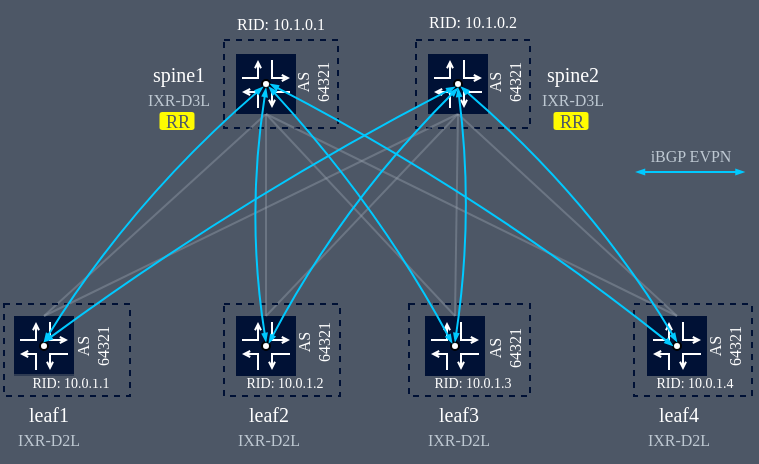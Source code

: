<mxfile version="21.6.9" type="github">
  <diagram name="overlay ibgp evpn" id="vQ_CZGtZjFFo7zD5n146">
    <mxGraphModel dx="314" dy="170" grid="0" gridSize="2" guides="1" tooltips="1" connect="1" arrows="1" fold="1" page="1" pageScale="1" pageWidth="827" pageHeight="1169" background="#4D5766" math="0" shadow="0">
      <root>
        <mxCell id="mwT0r1Xhh7UKhmQyr-0J-0" />
        <mxCell id="mwT0r1Xhh7UKhmQyr-0J-1" parent="mwT0r1Xhh7UKhmQyr-0J-0" />
        <mxCell id="mwT0r1Xhh7UKhmQyr-0J-66" value="&lt;font face=&quot;Fira Code&quot; data-font-src=&quot;https://fonts.googleapis.com/css?family=Fira+Code&quot;&gt;AS 64321&lt;/font&gt;" style="rounded=0;whiteSpace=wrap;html=1;dashed=1;fillColor=#4D5766;fontFamily=Manrope;fontSource=https%3A%2F%2Ffonts.googleapis.com%2Fcss%3Ffamily%3DManrope;fontSize=8;fontColor=#FFFFFF;strokeColor=none;rotation=-90;" parent="mwT0r1Xhh7UKhmQyr-0J-1" vertex="1">
          <mxGeometry x="531" y="415" width="33" height="8" as="geometry" />
        </mxCell>
        <mxCell id="97hnSNOYw0HHCOYGKAI5-13" value="&lt;div style=&quot;font-size: 7px;&quot;&gt;&lt;div style=&quot;text-align: left&quot;&gt;&lt;span style=&quot;color: rgb(255 , 255 , 255)&quot;&gt;RID&lt;/span&gt;&lt;span style=&quot;color: rgb(255 , 255 , 255)&quot;&gt;: 10.0.1.3&lt;/span&gt;&lt;/div&gt;&lt;/div&gt;" style="text;html=1;align=center;verticalAlign=middle;resizable=0;points=[];autosize=1;fontSize=8;fontFamily=Fira Code;fontColor=#001135;fontSource=https%3A%2F%2Ffonts.googleapis.com%2Fcss%3Ffamily%3DFira%2BCode;connectable=0;rotation=0;fillColor=#4D5766;opacity=60;spacing=-3;" parent="mwT0r1Xhh7UKhmQyr-0J-1" vertex="1">
          <mxGeometry x="499.5" y="432" width="63" height="10" as="geometry" />
        </mxCell>
        <mxCell id="mwT0r1Xhh7UKhmQyr-0J-44" value="" style="rounded=0;whiteSpace=wrap;html=1;fontFamily=Manrope;fontSize=8;fontSource=https%3A%2F%2Ffonts.googleapis.com%2Fcss%3Ffamily%3DManrope;connectable=0;allowArrows=0;fillColor=none;dashed=1;strokeColor=#001135;" parent="mwT0r1Xhh7UKhmQyr-0J-1" vertex="1">
          <mxGeometry x="499.5" y="397" width="60.5" height="46" as="geometry" />
        </mxCell>
        <mxCell id="mwT0r1Xhh7UKhmQyr-0J-51" value="" style="group" parent="mwT0r1Xhh7UKhmQyr-0J-1" vertex="1" connectable="0">
          <mxGeometry x="507.5" y="403" width="30" height="30" as="geometry" />
        </mxCell>
        <mxCell id="mwT0r1Xhh7UKhmQyr-0J-52" value="" style="whiteSpace=wrap;html=1;aspect=fixed;fillColor=#001135;strokeColor=none;connectable=1;allowArrows=1;fontFamily=Manrope;fontSource=https%3A%2F%2Ffonts.googleapis.com%2Fcss%3Ffamily%3DManrope;" parent="mwT0r1Xhh7UKhmQyr-0J-51" vertex="1">
          <mxGeometry width="30" height="30" as="geometry" />
        </mxCell>
        <mxCell id="mwT0r1Xhh7UKhmQyr-0J-53" value="" style="endArrow=open;html=1;edgeStyle=orthogonalEdgeStyle;rounded=0;endFill=0;startSize=6;endSize=2;strokeColor=#FFFFFF;fontFamily=Manrope;fontSource=https%3A%2F%2Ffonts.googleapis.com%2Fcss%3Ffamily%3DManrope;" parent="mwT0r1Xhh7UKhmQyr-0J-51" edge="1">
          <mxGeometry width="50" height="50" as="geometry">
            <mxPoint x="3" y="12" as="sourcePoint" />
            <mxPoint x="11" y="3" as="targetPoint" />
            <Array as="points">
              <mxPoint x="11" y="12" />
            </Array>
          </mxGeometry>
        </mxCell>
        <mxCell id="mwT0r1Xhh7UKhmQyr-0J-54" value="" style="endArrow=open;html=1;edgeStyle=orthogonalEdgeStyle;rounded=0;endFill=0;startSize=6;endSize=2;strokeColor=#FFFFFF;fontFamily=Manrope;fontSource=https%3A%2F%2Ffonts.googleapis.com%2Fcss%3Ffamily%3DManrope;" parent="mwT0r1Xhh7UKhmQyr-0J-51" edge="1">
          <mxGeometry width="50" height="50" as="geometry">
            <mxPoint x="11" y="27" as="sourcePoint" />
            <mxPoint x="3" y="19" as="targetPoint" />
            <Array as="points">
              <mxPoint x="11" y="19" />
            </Array>
          </mxGeometry>
        </mxCell>
        <mxCell id="mwT0r1Xhh7UKhmQyr-0J-55" value="" style="endArrow=open;html=1;edgeStyle=orthogonalEdgeStyle;rounded=0;endFill=0;startSize=6;endSize=2;strokeColor=#FFFFFF;fontFamily=Manrope;fontSource=https%3A%2F%2Ffonts.googleapis.com%2Fcss%3Ffamily%3DManrope;" parent="mwT0r1Xhh7UKhmQyr-0J-51" edge="1">
          <mxGeometry width="50" height="50" as="geometry">
            <mxPoint x="18" y="3" as="sourcePoint" />
            <mxPoint x="27" y="12" as="targetPoint" />
            <Array as="points">
              <mxPoint x="18" y="12" />
            </Array>
          </mxGeometry>
        </mxCell>
        <mxCell id="mwT0r1Xhh7UKhmQyr-0J-56" value="" style="endArrow=open;html=1;edgeStyle=orthogonalEdgeStyle;rounded=0;endFill=0;startSize=6;endSize=2;strokeColor=#FFFFFF;fontFamily=Manrope;fontSource=https%3A%2F%2Ffonts.googleapis.com%2Fcss%3Ffamily%3DManrope;" parent="mwT0r1Xhh7UKhmQyr-0J-51" edge="1">
          <mxGeometry width="50" height="50" as="geometry">
            <mxPoint x="27" y="19" as="sourcePoint" />
            <mxPoint x="18" y="27" as="targetPoint" />
            <Array as="points">
              <mxPoint x="18" y="19" />
            </Array>
          </mxGeometry>
        </mxCell>
        <mxCell id="97hnSNOYw0HHCOYGKAI5-4" value="" style="ellipse;whiteSpace=wrap;html=1;" parent="mwT0r1Xhh7UKhmQyr-0J-51" vertex="1">
          <mxGeometry x="13" y="13" width="4" height="4" as="geometry" />
        </mxCell>
        <mxCell id="mwT0r1Xhh7UKhmQyr-0J-15" value="" style="group;fontFamily=Manrope;fontSource=https%3A%2F%2Ffonts.googleapis.com%2Fcss%3Ffamily%3DManrope;" parent="mwT0r1Xhh7UKhmQyr-0J-1" vertex="1" connectable="0">
          <mxGeometry x="413" y="403" width="55" height="38" as="geometry" />
        </mxCell>
        <mxCell id="97hnSNOYw0HHCOYGKAI5-7" value="&lt;div style=&quot;font-size: 7px;&quot;&gt;&lt;div style=&quot;text-align: left&quot;&gt;&lt;span style=&quot;color: rgb(255 , 255 , 255)&quot;&gt;RID&lt;/span&gt;&lt;span style=&quot;color: rgb(255 , 255 , 255)&quot;&gt;: 10.0.1.2&lt;/span&gt;&lt;/div&gt;&lt;/div&gt;" style="text;html=1;align=center;verticalAlign=middle;resizable=0;points=[];autosize=1;fontSize=8;fontFamily=Fira Code;fontColor=#001135;fontSource=https%3A%2F%2Ffonts.googleapis.com%2Fcss%3Ffamily%3DFira%2BCode;connectable=0;rotation=0;fillColor=#4D5766;opacity=60;spacing=-3;" parent="mwT0r1Xhh7UKhmQyr-0J-15" vertex="1">
          <mxGeometry x="-8" y="29" width="63" height="10" as="geometry" />
        </mxCell>
        <mxCell id="mwT0r1Xhh7UKhmQyr-0J-16" value="" style="whiteSpace=wrap;html=1;aspect=fixed;fillColor=#001135;strokeColor=none;connectable=1;allowArrows=1;fontFamily=Manrope;fontSource=https%3A%2F%2Ffonts.googleapis.com%2Fcss%3Ffamily%3DManrope;" parent="mwT0r1Xhh7UKhmQyr-0J-15" vertex="1">
          <mxGeometry width="30" height="30" as="geometry" />
        </mxCell>
        <mxCell id="mwT0r1Xhh7UKhmQyr-0J-17" value="" style="endArrow=open;html=1;edgeStyle=orthogonalEdgeStyle;rounded=0;endFill=0;startSize=6;endSize=2;strokeColor=#FFFFFF;fontFamily=Manrope;fontSource=https%3A%2F%2Ffonts.googleapis.com%2Fcss%3Ffamily%3DManrope;" parent="mwT0r1Xhh7UKhmQyr-0J-15" edge="1">
          <mxGeometry width="50" height="50" relative="1" as="geometry">
            <mxPoint x="3" y="12" as="sourcePoint" />
            <mxPoint x="11" y="3" as="targetPoint" />
            <Array as="points">
              <mxPoint x="11" y="12" />
            </Array>
          </mxGeometry>
        </mxCell>
        <mxCell id="mwT0r1Xhh7UKhmQyr-0J-18" value="" style="endArrow=open;html=1;edgeStyle=orthogonalEdgeStyle;rounded=0;endFill=0;startSize=6;endSize=2;strokeColor=#FFFFFF;fontFamily=Manrope;fontSource=https%3A%2F%2Ffonts.googleapis.com%2Fcss%3Ffamily%3DManrope;" parent="mwT0r1Xhh7UKhmQyr-0J-15" edge="1">
          <mxGeometry width="50" height="50" relative="1" as="geometry">
            <mxPoint x="11" y="27" as="sourcePoint" />
            <mxPoint x="3" y="19" as="targetPoint" />
            <Array as="points">
              <mxPoint x="11" y="19" />
            </Array>
          </mxGeometry>
        </mxCell>
        <mxCell id="mwT0r1Xhh7UKhmQyr-0J-19" value="" style="endArrow=open;html=1;edgeStyle=orthogonalEdgeStyle;rounded=0;endFill=0;startSize=6;endSize=2;strokeColor=#FFFFFF;fontFamily=Manrope;fontSource=https%3A%2F%2Ffonts.googleapis.com%2Fcss%3Ffamily%3DManrope;" parent="mwT0r1Xhh7UKhmQyr-0J-15" edge="1">
          <mxGeometry width="50" height="50" relative="1" as="geometry">
            <mxPoint x="18" y="3" as="sourcePoint" />
            <mxPoint x="27" y="12" as="targetPoint" />
            <Array as="points">
              <mxPoint x="18" y="12" />
            </Array>
          </mxGeometry>
        </mxCell>
        <mxCell id="mwT0r1Xhh7UKhmQyr-0J-20" value="" style="endArrow=open;html=1;edgeStyle=orthogonalEdgeStyle;rounded=0;endFill=0;startSize=6;endSize=2;strokeColor=#FFFFFF;fontFamily=Manrope;fontSource=https%3A%2F%2Ffonts.googleapis.com%2Fcss%3Ffamily%3DManrope;" parent="mwT0r1Xhh7UKhmQyr-0J-15" edge="1">
          <mxGeometry width="50" height="50" relative="1" as="geometry">
            <mxPoint x="27" y="19" as="sourcePoint" />
            <mxPoint x="18" y="27" as="targetPoint" />
            <Array as="points">
              <mxPoint x="18" y="19" />
            </Array>
          </mxGeometry>
        </mxCell>
        <mxCell id="97hnSNOYw0HHCOYGKAI5-3" value="" style="ellipse;whiteSpace=wrap;html=1;" parent="mwT0r1Xhh7UKhmQyr-0J-15" vertex="1">
          <mxGeometry x="13" y="13" width="4" height="4" as="geometry" />
        </mxCell>
        <mxCell id="mwT0r1Xhh7UKhmQyr-0J-21" value="" style="group" parent="mwT0r1Xhh7UKhmQyr-0J-1" vertex="1" connectable="0">
          <mxGeometry x="302" y="403" width="64" height="42" as="geometry" />
        </mxCell>
        <mxCell id="mwT0r1Xhh7UKhmQyr-0J-22" value="" style="whiteSpace=wrap;html=1;aspect=fixed;fillColor=#001135;strokeColor=none;connectable=1;allowArrows=1;fontFamily=Manrope;fontSource=https%3A%2F%2Ffonts.googleapis.com%2Fcss%3Ffamily%3DManrope;" parent="mwT0r1Xhh7UKhmQyr-0J-21" vertex="1">
          <mxGeometry width="30" height="30" as="geometry" />
        </mxCell>
        <mxCell id="mwT0r1Xhh7UKhmQyr-0J-63" value="&lt;div style=&quot;font-size: 7px;&quot;&gt;&lt;div style=&quot;text-align: left&quot;&gt;&lt;span style=&quot;color: rgb(255 , 255 , 255)&quot;&gt;RID&lt;/span&gt;&lt;span style=&quot;color: rgb(255 , 255 , 255)&quot;&gt;: 10.0.1.1&lt;/span&gt;&lt;/div&gt;&lt;/div&gt;" style="text;html=1;align=center;verticalAlign=middle;resizable=0;points=[];autosize=1;fontSize=8;fontFamily=Fira Code;fontColor=#001135;fontSource=https%3A%2F%2Ffonts.googleapis.com%2Fcss%3Ffamily%3DFira%2BCode;connectable=0;rotation=0;fillColor=#4D5766;opacity=60;spacing=-3;" parent="mwT0r1Xhh7UKhmQyr-0J-21" vertex="1">
          <mxGeometry x="-4" y="29" width="63" height="10" as="geometry" />
        </mxCell>
        <mxCell id="mwT0r1Xhh7UKhmQyr-0J-23" value="" style="endArrow=open;html=1;edgeStyle=orthogonalEdgeStyle;rounded=0;endFill=0;startSize=6;endSize=2;strokeColor=#FFFFFF;fontFamily=Manrope;fontSource=https%3A%2F%2Ffonts.googleapis.com%2Fcss%3Ffamily%3DManrope;" parent="mwT0r1Xhh7UKhmQyr-0J-21" edge="1">
          <mxGeometry width="50" height="50" as="geometry">
            <mxPoint x="3" y="12" as="sourcePoint" />
            <mxPoint x="11" y="3" as="targetPoint" />
            <Array as="points">
              <mxPoint x="11" y="12" />
            </Array>
          </mxGeometry>
        </mxCell>
        <mxCell id="mwT0r1Xhh7UKhmQyr-0J-24" value="" style="endArrow=open;html=1;edgeStyle=orthogonalEdgeStyle;rounded=0;endFill=0;startSize=6;endSize=2;strokeColor=#FFFFFF;fontFamily=Manrope;fontSource=https%3A%2F%2Ffonts.googleapis.com%2Fcss%3Ffamily%3DManrope;" parent="mwT0r1Xhh7UKhmQyr-0J-21" edge="1">
          <mxGeometry width="50" height="50" as="geometry">
            <mxPoint x="11" y="27" as="sourcePoint" />
            <mxPoint x="3" y="19" as="targetPoint" />
            <Array as="points">
              <mxPoint x="11" y="19" />
            </Array>
          </mxGeometry>
        </mxCell>
        <mxCell id="mwT0r1Xhh7UKhmQyr-0J-25" value="" style="endArrow=open;html=1;edgeStyle=orthogonalEdgeStyle;rounded=0;endFill=0;startSize=6;endSize=2;strokeColor=#FFFFFF;fontFamily=Manrope;fontSource=https%3A%2F%2Ffonts.googleapis.com%2Fcss%3Ffamily%3DManrope;" parent="mwT0r1Xhh7UKhmQyr-0J-21" edge="1">
          <mxGeometry width="50" height="50" as="geometry">
            <mxPoint x="18" y="3" as="sourcePoint" />
            <mxPoint x="27" y="12" as="targetPoint" />
            <Array as="points">
              <mxPoint x="18" y="12" />
            </Array>
          </mxGeometry>
        </mxCell>
        <mxCell id="mwT0r1Xhh7UKhmQyr-0J-26" value="" style="endArrow=open;html=1;edgeStyle=orthogonalEdgeStyle;rounded=0;endFill=0;startSize=6;endSize=2;strokeColor=#FFFFFF;fontFamily=Manrope;fontSource=https%3A%2F%2Ffonts.googleapis.com%2Fcss%3Ffamily%3DManrope;" parent="mwT0r1Xhh7UKhmQyr-0J-21" edge="1">
          <mxGeometry width="50" height="50" as="geometry">
            <mxPoint x="27" y="19" as="sourcePoint" />
            <mxPoint x="18" y="27" as="targetPoint" />
            <Array as="points">
              <mxPoint x="18" y="19" />
            </Array>
          </mxGeometry>
        </mxCell>
        <mxCell id="97hnSNOYw0HHCOYGKAI5-1" value="" style="ellipse;whiteSpace=wrap;html=1;" parent="mwT0r1Xhh7UKhmQyr-0J-21" vertex="1">
          <mxGeometry x="13" y="13" width="4" height="4" as="geometry" />
        </mxCell>
        <mxCell id="mwT0r1Xhh7UKhmQyr-0J-41" value="&lt;div style=&quot;text-align: left ; font-size: 8px&quot;&gt;&lt;span style=&quot;color: rgb(255 , 255 , 255)&quot;&gt;RID&lt;/span&gt;&lt;span style=&quot;color: rgb(255 , 255 , 255)&quot;&gt;: 10.1.0.2&lt;/span&gt;&lt;/div&gt;" style="text;html=1;align=center;verticalAlign=middle;resizable=0;points=[];autosize=1;fontSize=8;fontFamily=Fira Code;fontColor=#001135;fontSource=https%3A%2F%2Ffonts.googleapis.com%2Fcss%3Ffamily%3DFira%2BCode;connectable=0;rotation=0;fillColor=#4D5766;opacity=60;" parent="mwT0r1Xhh7UKhmQyr-0J-1" vertex="1">
          <mxGeometry x="491" y="245" width="80" height="22" as="geometry" />
        </mxCell>
        <mxCell id="mwT0r1Xhh7UKhmQyr-0J-31" value="&lt;div style=&quot;text-align: left ; font-size: 8px&quot;&gt;&lt;span style=&quot;color: rgb(255 , 255 , 255)&quot;&gt;RID&lt;/span&gt;&lt;span style=&quot;color: rgb(255 , 255 , 255)&quot;&gt;: 10.1.0.1&lt;/span&gt;&lt;/div&gt;" style="text;html=1;align=center;verticalAlign=middle;resizable=0;points=[];autosize=1;fontSize=8;fontFamily=Fira Code;fontColor=#001135;fontSource=https%3A%2F%2Ffonts.googleapis.com%2Fcss%3Ffamily%3DFira%2BCode;connectable=0;rotation=0;fillColor=#4D5766;opacity=60;" parent="mwT0r1Xhh7UKhmQyr-0J-1" vertex="1">
          <mxGeometry x="395" y="246" width="80" height="22" as="geometry" />
        </mxCell>
        <mxCell id="97hnSNOYw0HHCOYGKAI5-14" value="&lt;div style=&quot;font-size: 7px;&quot;&gt;&lt;div style=&quot;text-align: left&quot;&gt;&lt;span style=&quot;color: rgb(255 , 255 , 255)&quot;&gt;RID&lt;/span&gt;&lt;span style=&quot;color: rgb(255 , 255 , 255)&quot;&gt;: 10.0.1.4&lt;/span&gt;&lt;/div&gt;&lt;/div&gt;" style="text;html=1;align=center;verticalAlign=middle;resizable=0;points=[];autosize=1;fontSize=8;fontFamily=Fira Code;fontColor=#001135;fontSource=https%3A%2F%2Ffonts.googleapis.com%2Fcss%3Ffamily%3DFira%2BCode;connectable=0;rotation=0;fillColor=#4D5766;opacity=60;spacing=-3;" parent="mwT0r1Xhh7UKhmQyr-0J-1" vertex="1">
          <mxGeometry x="610.5" y="432" width="63" height="10" as="geometry" />
        </mxCell>
        <mxCell id="mwT0r1Xhh7UKhmQyr-0J-2" style="rounded=0;orthogonalLoop=1;jettySize=auto;html=1;exitX=0.5;exitY=0;exitDx=0;exitDy=0;entryX=0.5;entryY=1;entryDx=0;entryDy=0;startSize=6;endArrow=none;endFill=0;endSize=2;fontFamily=Manrope;fontSize=8;strokeColor=#98A2AE;fontSource=https%3A%2F%2Ffonts.googleapis.com%2Fcss%3Ffamily%3DManrope;opacity=40;" parent="mwT0r1Xhh7UKhmQyr-0J-1" source="mwT0r1Xhh7UKhmQyr-0J-16" target="mwT0r1Xhh7UKhmQyr-0J-34" edge="1">
          <mxGeometry relative="1" as="geometry">
            <mxPoint x="484" y="427" as="sourcePoint" />
            <mxPoint x="484" y="326" as="targetPoint" />
          </mxGeometry>
        </mxCell>
        <mxCell id="mwT0r1Xhh7UKhmQyr-0J-3" value="" style="rounded=0;whiteSpace=wrap;html=1;fontFamily=Manrope;fontSize=8;fontSource=https%3A%2F%2Ffonts.googleapis.com%2Fcss%3Ffamily%3DManrope;connectable=0;allowArrows=0;fillColor=none;dashed=1;strokeColor=#001135;" parent="mwT0r1Xhh7UKhmQyr-0J-1" vertex="1">
          <mxGeometry x="407" y="397" width="58" height="46" as="geometry" />
        </mxCell>
        <mxCell id="mwT0r1Xhh7UKhmQyr-0J-4" value="" style="rounded=0;whiteSpace=wrap;html=1;fontFamily=Manrope;fontSize=8;fontSource=https%3A%2F%2Ffonts.googleapis.com%2Fcss%3Ffamily%3DManrope;connectable=0;allowArrows=0;fillColor=none;dashed=1;strokeColor=#001135;" parent="mwT0r1Xhh7UKhmQyr-0J-1" vertex="1">
          <mxGeometry x="407" y="265" width="57" height="44" as="geometry" />
        </mxCell>
        <mxCell id="mwT0r1Xhh7UKhmQyr-0J-5" style="rounded=0;orthogonalLoop=1;jettySize=auto;html=1;exitX=0.5;exitY=0;exitDx=0;exitDy=0;startSize=6;endArrow=none;endFill=0;endSize=2;fontFamily=Manrope;fontSize=8;strokeColor=#98A2AE;fontSource=https%3A%2F%2Ffonts.googleapis.com%2Fcss%3Ffamily%3DManrope;entryX=0.5;entryY=1;entryDx=0;entryDy=0;opacity=40;" parent="mwT0r1Xhh7UKhmQyr-0J-1" source="mwT0r1Xhh7UKhmQyr-0J-22" target="mwT0r1Xhh7UKhmQyr-0J-7" edge="1">
          <mxGeometry relative="1" as="geometry">
            <mxPoint x="317" y="326" as="sourcePoint" />
            <mxPoint x="354" y="302" as="targetPoint" />
          </mxGeometry>
        </mxCell>
        <mxCell id="mwT0r1Xhh7UKhmQyr-0J-6" value="" style="group;fontFamily=Manrope;fontSource=https%3A%2F%2Ffonts.googleapis.com%2Fcss%3Ffamily%3DManrope;" parent="mwT0r1Xhh7UKhmQyr-0J-1" vertex="1" connectable="0">
          <mxGeometry x="413" y="272" width="30" height="30" as="geometry" />
        </mxCell>
        <mxCell id="mwT0r1Xhh7UKhmQyr-0J-7" value="" style="whiteSpace=wrap;html=1;aspect=fixed;fillColor=#001135;strokeColor=none;connectable=1;allowArrows=1;fontFamily=Manrope;fontSource=https%3A%2F%2Ffonts.googleapis.com%2Fcss%3Ffamily%3DManrope;" parent="mwT0r1Xhh7UKhmQyr-0J-6" vertex="1">
          <mxGeometry width="30" height="30" as="geometry" />
        </mxCell>
        <mxCell id="mwT0r1Xhh7UKhmQyr-0J-8" value="" style="endArrow=open;html=1;edgeStyle=orthogonalEdgeStyle;rounded=0;endFill=0;startSize=6;endSize=2;strokeColor=#FFFFFF;fontFamily=Manrope;fontSource=https%3A%2F%2Ffonts.googleapis.com%2Fcss%3Ffamily%3DManrope;" parent="mwT0r1Xhh7UKhmQyr-0J-6" edge="1">
          <mxGeometry width="50" height="50" relative="1" as="geometry">
            <mxPoint x="3" y="12" as="sourcePoint" />
            <mxPoint x="11" y="3" as="targetPoint" />
            <Array as="points">
              <mxPoint x="11" y="12" />
            </Array>
          </mxGeometry>
        </mxCell>
        <mxCell id="mwT0r1Xhh7UKhmQyr-0J-9" value="" style="endArrow=open;html=1;edgeStyle=orthogonalEdgeStyle;rounded=0;endFill=0;startSize=6;endSize=2;strokeColor=#FFFFFF;fontFamily=Manrope;fontSource=https%3A%2F%2Ffonts.googleapis.com%2Fcss%3Ffamily%3DManrope;" parent="mwT0r1Xhh7UKhmQyr-0J-6" edge="1">
          <mxGeometry width="50" height="50" relative="1" as="geometry">
            <mxPoint x="11" y="27" as="sourcePoint" />
            <mxPoint x="3" y="19" as="targetPoint" />
            <Array as="points">
              <mxPoint x="11" y="19" />
            </Array>
          </mxGeometry>
        </mxCell>
        <mxCell id="mwT0r1Xhh7UKhmQyr-0J-10" value="" style="endArrow=open;html=1;edgeStyle=orthogonalEdgeStyle;rounded=0;endFill=0;startSize=6;endSize=2;strokeColor=#FFFFFF;fontFamily=Manrope;fontSource=https%3A%2F%2Ffonts.googleapis.com%2Fcss%3Ffamily%3DManrope;" parent="mwT0r1Xhh7UKhmQyr-0J-6" edge="1">
          <mxGeometry width="50" height="50" relative="1" as="geometry">
            <mxPoint x="18" y="3" as="sourcePoint" />
            <mxPoint x="27" y="12" as="targetPoint" />
            <Array as="points">
              <mxPoint x="18" y="12" />
            </Array>
          </mxGeometry>
        </mxCell>
        <mxCell id="mwT0r1Xhh7UKhmQyr-0J-11" value="" style="endArrow=open;html=1;edgeStyle=orthogonalEdgeStyle;rounded=0;endFill=0;startSize=6;endSize=2;strokeColor=#FFFFFF;fontFamily=Manrope;fontSource=https%3A%2F%2Ffonts.googleapis.com%2Fcss%3Ffamily%3DManrope;" parent="mwT0r1Xhh7UKhmQyr-0J-6" edge="1">
          <mxGeometry width="50" height="50" relative="1" as="geometry">
            <mxPoint x="27" y="19" as="sourcePoint" />
            <mxPoint x="18" y="27" as="targetPoint" />
            <Array as="points">
              <mxPoint x="18" y="19" />
            </Array>
          </mxGeometry>
        </mxCell>
        <mxCell id="97hnSNOYw0HHCOYGKAI5-0" value="" style="ellipse;whiteSpace=wrap;html=1;" parent="mwT0r1Xhh7UKhmQyr-0J-6" vertex="1">
          <mxGeometry x="13" y="13" width="4" height="4" as="geometry" />
        </mxCell>
        <mxCell id="mwT0r1Xhh7UKhmQyr-0J-12" style="rounded=0;orthogonalLoop=1;jettySize=auto;html=1;exitX=0.5;exitY=0;exitDx=0;exitDy=0;entryX=0.5;entryY=1;entryDx=0;entryDy=0;startSize=6;endArrow=none;endFill=0;endSize=2;fontFamily=Manrope;fontSize=8;strokeColor=#98A2AE;fontSource=https%3A%2F%2Ffonts.googleapis.com%2Fcss%3Ffamily%3DManrope;opacity=40;" parent="mwT0r1Xhh7UKhmQyr-0J-1" source="mwT0r1Xhh7UKhmQyr-0J-16" target="mwT0r1Xhh7UKhmQyr-0J-7" edge="1">
          <mxGeometry relative="1" as="geometry">
            <mxPoint x="319" y="328" as="sourcePoint" />
            <mxPoint x="341" y="304" as="targetPoint" />
          </mxGeometry>
        </mxCell>
        <mxCell id="mwT0r1Xhh7UKhmQyr-0J-13" value="&lt;font&gt;leaf1&lt;br&gt;&lt;font style=&quot;font-size: 8px&quot; color=&quot;#bec8d2&quot;&gt;IXR-D2L&lt;/font&gt;&lt;br&gt;&lt;/font&gt;" style="text;html=1;align=center;verticalAlign=middle;resizable=0;points=[];autosize=1;fontSize=10;fontFamily=Manrope;fontStyle=0;fontColor=#FFFFFF;" parent="mwT0r1Xhh7UKhmQyr-0J-1" vertex="1">
          <mxGeometry x="295" y="440" width="47" height="36" as="geometry" />
        </mxCell>
        <mxCell id="mwT0r1Xhh7UKhmQyr-0J-14" value="" style="rounded=0;whiteSpace=wrap;html=1;fontFamily=Manrope;fontSize=8;fontSource=https%3A%2F%2Ffonts.googleapis.com%2Fcss%3Ffamily%3DManrope;connectable=0;allowArrows=0;fillColor=none;dashed=1;strokeColor=#001135;" parent="mwT0r1Xhh7UKhmQyr-0J-1" vertex="1">
          <mxGeometry x="297" y="397" width="63" height="46" as="geometry" />
        </mxCell>
        <mxCell id="mwT0r1Xhh7UKhmQyr-0J-27" value="&lt;font face=&quot;Fira Code&quot; data-font-src=&quot;https://fonts.googleapis.com/css?family=Fira+Code&quot;&gt;AS 64321&lt;/font&gt;" style="rounded=0;whiteSpace=wrap;html=1;dashed=1;fillColor=#4D5766;fontFamily=Manrope;fontSource=https%3A%2F%2Ffonts.googleapis.com%2Fcss%3Ffamily%3DManrope;fontSize=8;fontColor=#FFFFFF;strokeColor=none;rotation=-90;" parent="mwT0r1Xhh7UKhmQyr-0J-1" vertex="1">
          <mxGeometry x="325" y="414" width="33" height="8" as="geometry" />
        </mxCell>
        <mxCell id="mwT0r1Xhh7UKhmQyr-0J-28" value="&lt;font face=&quot;Fira Code&quot; data-font-src=&quot;https://fonts.googleapis.com/css?family=Fira+Code&quot;&gt;AS 64321&lt;/font&gt;" style="rounded=0;whiteSpace=wrap;html=1;dashed=1;fillColor=#4D5766;fontFamily=Manrope;fontSource=https%3A%2F%2Ffonts.googleapis.com%2Fcss%3Ffamily%3DManrope;fontSize=8;fontColor=#FFFFFF;strokeColor=none;rotation=-90;" parent="mwT0r1Xhh7UKhmQyr-0J-1" vertex="1">
          <mxGeometry x="435" y="282" width="33" height="8" as="geometry" />
        </mxCell>
        <mxCell id="mwT0r1Xhh7UKhmQyr-0J-29" value="&lt;font&gt;leaf2&lt;br&gt;&lt;font style=&quot;font-size: 8px&quot; color=&quot;#bec8d2&quot;&gt;IXR-D2L&lt;/font&gt;&lt;br&gt;&lt;/font&gt;" style="text;html=1;align=center;verticalAlign=middle;resizable=0;points=[];autosize=1;fontSize=10;fontFamily=Manrope;fontStyle=0;fontColor=#FFFFFF;" parent="mwT0r1Xhh7UKhmQyr-0J-1" vertex="1">
          <mxGeometry x="405" y="440" width="47" height="36" as="geometry" />
        </mxCell>
        <mxCell id="mwT0r1Xhh7UKhmQyr-0J-30" value="&lt;font&gt;spine1&lt;br&gt;&lt;span style=&quot;color: rgb(190 , 200 , 210)&quot;&gt;&lt;font style=&quot;font-size: 8px&quot;&gt;IXR-D3L&lt;/font&gt;&lt;/span&gt;&lt;br&gt;&lt;/font&gt;" style="text;html=1;align=center;verticalAlign=middle;resizable=0;points=[];autosize=1;fontSize=10;fontFamily=Manrope;fontStyle=0;fontColor=#FFFFFF;connectable=0;" parent="mwT0r1Xhh7UKhmQyr-0J-1" vertex="1">
          <mxGeometry x="360" y="270" width="47" height="36" as="geometry" />
        </mxCell>
        <mxCell id="mwT0r1Xhh7UKhmQyr-0J-32" value="" style="rounded=0;whiteSpace=wrap;html=1;fontFamily=Manrope;fontSize=8;fontSource=https%3A%2F%2Ffonts.googleapis.com%2Fcss%3Ffamily%3DManrope;connectable=0;allowArrows=0;fillColor=none;dashed=1;strokeColor=#001135;" parent="mwT0r1Xhh7UKhmQyr-0J-1" vertex="1">
          <mxGeometry x="503" y="265" width="57" height="44" as="geometry" />
        </mxCell>
        <mxCell id="mwT0r1Xhh7UKhmQyr-0J-33" value="" style="group;fontFamily=Manrope;fontSource=https%3A%2F%2Ffonts.googleapis.com%2Fcss%3Ffamily%3DManrope;" parent="mwT0r1Xhh7UKhmQyr-0J-1" vertex="1" connectable="0">
          <mxGeometry x="509" y="272" width="30" height="30" as="geometry" />
        </mxCell>
        <mxCell id="mwT0r1Xhh7UKhmQyr-0J-34" value="" style="whiteSpace=wrap;html=1;aspect=fixed;fillColor=#001135;strokeColor=none;connectable=1;allowArrows=1;fontFamily=Manrope;fontSource=https%3A%2F%2Ffonts.googleapis.com%2Fcss%3Ffamily%3DManrope;" parent="mwT0r1Xhh7UKhmQyr-0J-33" vertex="1">
          <mxGeometry width="30" height="30" as="geometry" />
        </mxCell>
        <mxCell id="mwT0r1Xhh7UKhmQyr-0J-35" value="" style="endArrow=open;html=1;edgeStyle=orthogonalEdgeStyle;rounded=0;endFill=0;startSize=6;endSize=2;strokeColor=#FFFFFF;fontFamily=Manrope;fontSource=https%3A%2F%2Ffonts.googleapis.com%2Fcss%3Ffamily%3DManrope;" parent="mwT0r1Xhh7UKhmQyr-0J-33" edge="1">
          <mxGeometry width="50" height="50" relative="1" as="geometry">
            <mxPoint x="3" y="12" as="sourcePoint" />
            <mxPoint x="11" y="3" as="targetPoint" />
            <Array as="points">
              <mxPoint x="11" y="12" />
            </Array>
          </mxGeometry>
        </mxCell>
        <mxCell id="mwT0r1Xhh7UKhmQyr-0J-36" value="" style="endArrow=open;html=1;edgeStyle=orthogonalEdgeStyle;rounded=0;endFill=0;startSize=6;endSize=2;strokeColor=#FFFFFF;fontFamily=Manrope;fontSource=https%3A%2F%2Ffonts.googleapis.com%2Fcss%3Ffamily%3DManrope;" parent="mwT0r1Xhh7UKhmQyr-0J-33" edge="1">
          <mxGeometry width="50" height="50" relative="1" as="geometry">
            <mxPoint x="11" y="27" as="sourcePoint" />
            <mxPoint x="3" y="19" as="targetPoint" />
            <Array as="points">
              <mxPoint x="11" y="19" />
            </Array>
          </mxGeometry>
        </mxCell>
        <mxCell id="mwT0r1Xhh7UKhmQyr-0J-37" value="" style="endArrow=open;html=1;edgeStyle=orthogonalEdgeStyle;rounded=0;endFill=0;startSize=6;endSize=2;strokeColor=#FFFFFF;fontFamily=Manrope;fontSource=https%3A%2F%2Ffonts.googleapis.com%2Fcss%3Ffamily%3DManrope;" parent="mwT0r1Xhh7UKhmQyr-0J-33" edge="1">
          <mxGeometry width="50" height="50" relative="1" as="geometry">
            <mxPoint x="18" y="3" as="sourcePoint" />
            <mxPoint x="27" y="12" as="targetPoint" />
            <Array as="points">
              <mxPoint x="18" y="12" />
            </Array>
          </mxGeometry>
        </mxCell>
        <mxCell id="mwT0r1Xhh7UKhmQyr-0J-38" value="" style="endArrow=open;html=1;edgeStyle=orthogonalEdgeStyle;rounded=0;endFill=0;startSize=6;endSize=2;strokeColor=#FFFFFF;fontFamily=Manrope;fontSource=https%3A%2F%2Ffonts.googleapis.com%2Fcss%3Ffamily%3DManrope;" parent="mwT0r1Xhh7UKhmQyr-0J-33" edge="1">
          <mxGeometry width="50" height="50" relative="1" as="geometry">
            <mxPoint x="27" y="19" as="sourcePoint" />
            <mxPoint x="18" y="27" as="targetPoint" />
            <Array as="points">
              <mxPoint x="18" y="19" />
            </Array>
          </mxGeometry>
        </mxCell>
        <mxCell id="97hnSNOYw0HHCOYGKAI5-6" value="" style="ellipse;whiteSpace=wrap;html=1;" parent="mwT0r1Xhh7UKhmQyr-0J-33" vertex="1">
          <mxGeometry x="13" y="13" width="4" height="4" as="geometry" />
        </mxCell>
        <mxCell id="mwT0r1Xhh7UKhmQyr-0J-39" value="&lt;font face=&quot;Fira Code&quot; data-font-src=&quot;https://fonts.googleapis.com/css?family=Fira+Code&quot;&gt;AS 64321&lt;/font&gt;" style="rounded=0;whiteSpace=wrap;html=1;dashed=1;fillColor=#4D5766;fontFamily=Manrope;fontSource=https%3A%2F%2Ffonts.googleapis.com%2Fcss%3Ffamily%3DManrope;fontSize=8;fontColor=#FFFFFF;strokeColor=none;rotation=-90;" parent="mwT0r1Xhh7UKhmQyr-0J-1" vertex="1">
          <mxGeometry x="531" y="282" width="33" height="8" as="geometry" />
        </mxCell>
        <mxCell id="mwT0r1Xhh7UKhmQyr-0J-40" value="&lt;font&gt;spine2&lt;br&gt;&lt;span style=&quot;color: rgb(190 , 200 , 210)&quot;&gt;&lt;font style=&quot;font-size: 8px&quot;&gt;IXR-D3L&lt;/font&gt;&lt;/span&gt;&lt;br&gt;&lt;/font&gt;" style="text;html=1;align=center;verticalAlign=middle;resizable=0;points=[];autosize=1;fontSize=10;fontFamily=Manrope;fontStyle=0;fontColor=#FFFFFF;connectable=0;" parent="mwT0r1Xhh7UKhmQyr-0J-1" vertex="1">
          <mxGeometry x="556" y="269.5" width="49" height="36" as="geometry" />
        </mxCell>
        <mxCell id="mwT0r1Xhh7UKhmQyr-0J-42" value="" style="rounded=0;whiteSpace=wrap;html=1;fontFamily=Manrope;fontSize=8;fontSource=https%3A%2F%2Ffonts.googleapis.com%2Fcss%3Ffamily%3DManrope;connectable=0;allowArrows=0;fillColor=none;dashed=1;strokeColor=#001135;" parent="mwT0r1Xhh7UKhmQyr-0J-1" vertex="1">
          <mxGeometry x="612" y="397" width="59" height="46" as="geometry" />
        </mxCell>
        <mxCell id="mwT0r1Xhh7UKhmQyr-0J-43" value="&lt;font&gt;leaf3&lt;br&gt;&lt;font style=&quot;font-size: 8px&quot; color=&quot;#bec8d2&quot;&gt;IXR-D2L&lt;/font&gt;&lt;br&gt;&lt;/font&gt;" style="text;html=1;align=center;verticalAlign=middle;resizable=0;points=[];autosize=1;fontSize=10;fontFamily=Manrope;fontStyle=0;fontColor=#FFFFFF;" parent="mwT0r1Xhh7UKhmQyr-0J-1" vertex="1">
          <mxGeometry x="500.5" y="440" width="47" height="36" as="geometry" />
        </mxCell>
        <mxCell id="mwT0r1Xhh7UKhmQyr-0J-45" value="" style="group;fontFamily=Manrope;fontSource=https%3A%2F%2Ffonts.googleapis.com%2Fcss%3Ffamily%3DManrope;" parent="mwT0r1Xhh7UKhmQyr-0J-1" vertex="1" connectable="0">
          <mxGeometry x="618.5" y="403" width="30" height="30" as="geometry" />
        </mxCell>
        <mxCell id="mwT0r1Xhh7UKhmQyr-0J-46" value="" style="whiteSpace=wrap;html=1;aspect=fixed;fillColor=#001135;strokeColor=none;connectable=1;allowArrows=1;fontFamily=Manrope;fontSource=https%3A%2F%2Ffonts.googleapis.com%2Fcss%3Ffamily%3DManrope;" parent="mwT0r1Xhh7UKhmQyr-0J-45" vertex="1">
          <mxGeometry width="30" height="30" as="geometry" />
        </mxCell>
        <mxCell id="mwT0r1Xhh7UKhmQyr-0J-47" value="" style="endArrow=open;html=1;edgeStyle=orthogonalEdgeStyle;rounded=0;endFill=0;startSize=6;endSize=2;strokeColor=#FFFFFF;fontFamily=Manrope;fontSource=https%3A%2F%2Ffonts.googleapis.com%2Fcss%3Ffamily%3DManrope;" parent="mwT0r1Xhh7UKhmQyr-0J-45" edge="1">
          <mxGeometry width="50" height="50" relative="1" as="geometry">
            <mxPoint x="3" y="12" as="sourcePoint" />
            <mxPoint x="11" y="3" as="targetPoint" />
            <Array as="points">
              <mxPoint x="11" y="12" />
            </Array>
          </mxGeometry>
        </mxCell>
        <mxCell id="mwT0r1Xhh7UKhmQyr-0J-48" value="" style="endArrow=open;html=1;edgeStyle=orthogonalEdgeStyle;rounded=0;endFill=0;startSize=6;endSize=2;strokeColor=#FFFFFF;fontFamily=Manrope;fontSource=https%3A%2F%2Ffonts.googleapis.com%2Fcss%3Ffamily%3DManrope;" parent="mwT0r1Xhh7UKhmQyr-0J-45" edge="1">
          <mxGeometry width="50" height="50" relative="1" as="geometry">
            <mxPoint x="11" y="27" as="sourcePoint" />
            <mxPoint x="3" y="19" as="targetPoint" />
            <Array as="points">
              <mxPoint x="11" y="19" />
            </Array>
          </mxGeometry>
        </mxCell>
        <mxCell id="mwT0r1Xhh7UKhmQyr-0J-49" value="" style="endArrow=open;html=1;edgeStyle=orthogonalEdgeStyle;rounded=0;endFill=0;startSize=6;endSize=2;strokeColor=#FFFFFF;fontFamily=Manrope;fontSource=https%3A%2F%2Ffonts.googleapis.com%2Fcss%3Ffamily%3DManrope;" parent="mwT0r1Xhh7UKhmQyr-0J-45" edge="1">
          <mxGeometry width="50" height="50" relative="1" as="geometry">
            <mxPoint x="18" y="3" as="sourcePoint" />
            <mxPoint x="27" y="12" as="targetPoint" />
            <Array as="points">
              <mxPoint x="18" y="12" />
            </Array>
          </mxGeometry>
        </mxCell>
        <mxCell id="mwT0r1Xhh7UKhmQyr-0J-50" value="" style="endArrow=open;html=1;edgeStyle=orthogonalEdgeStyle;rounded=0;endFill=0;startSize=6;endSize=2;strokeColor=#FFFFFF;fontFamily=Manrope;fontSource=https%3A%2F%2Ffonts.googleapis.com%2Fcss%3Ffamily%3DManrope;" parent="mwT0r1Xhh7UKhmQyr-0J-45" edge="1">
          <mxGeometry width="50" height="50" relative="1" as="geometry">
            <mxPoint x="27" y="19" as="sourcePoint" />
            <mxPoint x="18" y="27" as="targetPoint" />
            <Array as="points">
              <mxPoint x="18" y="19" />
            </Array>
          </mxGeometry>
        </mxCell>
        <mxCell id="97hnSNOYw0HHCOYGKAI5-5" value="" style="ellipse;whiteSpace=wrap;html=1;" parent="mwT0r1Xhh7UKhmQyr-0J-45" vertex="1">
          <mxGeometry x="13" y="13" width="4" height="4" as="geometry" />
        </mxCell>
        <mxCell id="mwT0r1Xhh7UKhmQyr-0J-57" value="&lt;font&gt;leaf4&lt;br&gt;&lt;font style=&quot;font-size: 8px&quot; color=&quot;#bec8d2&quot;&gt;IXR-D2L&lt;/font&gt;&lt;br&gt;&lt;/font&gt;" style="text;html=1;align=center;verticalAlign=middle;resizable=0;points=[];autosize=1;fontSize=10;fontFamily=Manrope;fontStyle=0;fontColor=#FFFFFF;" parent="mwT0r1Xhh7UKhmQyr-0J-1" vertex="1">
          <mxGeometry x="610.5" y="440" width="47" height="36" as="geometry" />
        </mxCell>
        <mxCell id="mwT0r1Xhh7UKhmQyr-0J-58" style="rounded=0;orthogonalLoop=1;jettySize=auto;html=1;exitX=0.5;exitY=0;exitDx=0;exitDy=0;entryX=0.5;entryY=1;entryDx=0;entryDy=0;startSize=6;endArrow=none;endFill=0;endSize=2;fontFamily=Manrope;fontSize=8;strokeColor=#98A2AE;fontSource=https%3A%2F%2Ffonts.googleapis.com%2Fcss%3Ffamily%3DManrope;opacity=40;" parent="mwT0r1Xhh7UKhmQyr-0J-1" source="mwT0r1Xhh7UKhmQyr-0J-52" target="mwT0r1Xhh7UKhmQyr-0J-34" edge="1">
          <mxGeometry relative="1" as="geometry">
            <mxPoint x="460" y="407" as="sourcePoint" />
            <mxPoint x="556" y="306" as="targetPoint" />
          </mxGeometry>
        </mxCell>
        <mxCell id="mwT0r1Xhh7UKhmQyr-0J-59" style="rounded=0;orthogonalLoop=1;jettySize=auto;html=1;exitX=0.5;exitY=0;exitDx=0;exitDy=0;entryX=0.5;entryY=1;entryDx=0;entryDy=0;startSize=6;endArrow=none;endFill=0;endSize=2;fontFamily=Manrope;fontSize=8;strokeColor=#98A2AE;fontSource=https%3A%2F%2Ffonts.googleapis.com%2Fcss%3Ffamily%3DManrope;opacity=40;" parent="mwT0r1Xhh7UKhmQyr-0J-1" source="mwT0r1Xhh7UKhmQyr-0J-46" target="mwT0r1Xhh7UKhmQyr-0J-34" edge="1">
          <mxGeometry relative="1" as="geometry">
            <mxPoint x="545.5" y="414" as="sourcePoint" />
            <mxPoint x="547.5" y="313" as="targetPoint" />
          </mxGeometry>
        </mxCell>
        <mxCell id="mwT0r1Xhh7UKhmQyr-0J-60" style="rounded=0;orthogonalLoop=1;jettySize=auto;html=1;startSize=6;endArrow=none;endFill=0;endSize=2;fontFamily=Manrope;fontSize=8;strokeColor=#98A2AE;fontSource=https%3A%2F%2Ffonts.googleapis.com%2Fcss%3Ffamily%3DManrope;entryX=0.5;entryY=1;entryDx=0;entryDy=0;exitX=0.5;exitY=0;exitDx=0;exitDy=0;opacity=40;" parent="mwT0r1Xhh7UKhmQyr-0J-1" source="mwT0r1Xhh7UKhmQyr-0J-22" target="mwT0r1Xhh7UKhmQyr-0J-34" edge="1">
          <mxGeometry relative="1" as="geometry">
            <mxPoint x="358" y="391" as="sourcePoint" />
            <mxPoint x="514" y="325" as="targetPoint" />
          </mxGeometry>
        </mxCell>
        <mxCell id="mwT0r1Xhh7UKhmQyr-0J-61" style="rounded=0;orthogonalLoop=1;jettySize=auto;html=1;exitX=0.5;exitY=0;exitDx=0;exitDy=0;entryX=0.5;entryY=1;entryDx=0;entryDy=0;startSize=6;endArrow=none;endFill=0;endSize=2;fontFamily=Manrope;fontSize=8;strokeColor=#98A2AE;fontSource=https%3A%2F%2Ffonts.googleapis.com%2Fcss%3Ffamily%3DManrope;opacity=40;" parent="mwT0r1Xhh7UKhmQyr-0J-1" source="mwT0r1Xhh7UKhmQyr-0J-46" target="mwT0r1Xhh7UKhmQyr-0J-7" edge="1">
          <mxGeometry relative="1" as="geometry">
            <mxPoint x="648.5" y="358" as="sourcePoint" />
            <mxPoint x="648.5" y="257" as="targetPoint" />
          </mxGeometry>
        </mxCell>
        <mxCell id="mwT0r1Xhh7UKhmQyr-0J-62" style="rounded=0;orthogonalLoop=1;jettySize=auto;html=1;exitX=0.5;exitY=0;exitDx=0;exitDy=0;entryX=0.5;entryY=1;entryDx=0;entryDy=0;startSize=6;endArrow=none;endFill=0;endSize=2;fontFamily=Manrope;fontSize=8;strokeColor=#98A2AE;fontSource=https%3A%2F%2Ffonts.googleapis.com%2Fcss%3Ffamily%3DManrope;opacity=40;" parent="mwT0r1Xhh7UKhmQyr-0J-1" source="mwT0r1Xhh7UKhmQyr-0J-52" target="mwT0r1Xhh7UKhmQyr-0J-7" edge="1">
          <mxGeometry relative="1" as="geometry">
            <mxPoint x="487" y="371" as="sourcePoint" />
            <mxPoint x="487" y="270" as="targetPoint" />
          </mxGeometry>
        </mxCell>
        <mxCell id="mwT0r1Xhh7UKhmQyr-0J-65" value="&lt;font face=&quot;Fira Code&quot; data-font-src=&quot;https://fonts.googleapis.com/css?family=Fira+Code&quot;&gt;AS 64321&lt;/font&gt;" style="rounded=0;whiteSpace=wrap;html=1;dashed=1;fillColor=#4D5766;fontFamily=Manrope;fontSource=https%3A%2F%2Ffonts.googleapis.com%2Fcss%3Ffamily%3DManrope;fontSize=8;fontColor=#FFFFFF;strokeColor=none;rotation=-90;spacing=2;" parent="mwT0r1Xhh7UKhmQyr-0J-1" vertex="1">
          <mxGeometry x="437.5" y="412.5" width="28" height="8" as="geometry" />
        </mxCell>
        <mxCell id="mwT0r1Xhh7UKhmQyr-0J-67" value="&lt;font face=&quot;Fira Code&quot; data-font-src=&quot;https://fonts.googleapis.com/css?family=Fira+Code&quot;&gt;AS 64321&lt;/font&gt;" style="rounded=0;whiteSpace=wrap;html=1;dashed=1;fillColor=#4D5766;fontFamily=Manrope;fontSource=https%3A%2F%2Ffonts.googleapis.com%2Fcss%3Ffamily%3DManrope;fontSize=8;fontColor=#FFFFFF;strokeColor=none;rotation=-90;" parent="mwT0r1Xhh7UKhmQyr-0J-1" vertex="1">
          <mxGeometry x="641" y="414" width="33" height="8" as="geometry" />
        </mxCell>
        <mxCell id="mwT0r1Xhh7UKhmQyr-0J-70" style="orthogonalLoop=1;jettySize=auto;html=1;startSize=2;endArrow=blockThin;endFill=1;endSize=2;fontFamily=Manrope;fontSize=8;fontSource=https%3A%2F%2Ffonts.googleapis.com%2Fcss%3Ffamily%3DManrope;startArrow=blockThin;startFill=1;strokeColor=#00C9FF;entryX=1;entryY=0.5;entryDx=0;entryDy=0;exitX=0;exitY=0.5;exitDx=0;exitDy=0;curved=1;" parent="mwT0r1Xhh7UKhmQyr-0J-1" source="97hnSNOYw0HHCOYGKAI5-5" target="97hnSNOYw0HHCOYGKAI5-0" edge="1">
          <mxGeometry relative="1" as="geometry">
            <mxPoint x="601" y="387" as="sourcePoint" />
            <mxPoint x="472" y="323" as="targetPoint" />
            <Array as="points">
              <mxPoint x="536" y="342" />
            </Array>
          </mxGeometry>
        </mxCell>
        <mxCell id="mwT0r1Xhh7UKhmQyr-0J-71" style="orthogonalLoop=1;jettySize=auto;html=1;startSize=2;endArrow=blockThin;endFill=1;endSize=2;fontFamily=Manrope;fontSize=8;fontSource=https%3A%2F%2Ffonts.googleapis.com%2Fcss%3Ffamily%3DManrope;startArrow=blockThin;startFill=1;strokeColor=#00C9FF;entryX=0.5;entryY=1;entryDx=0;entryDy=0;exitX=0.5;exitY=0;exitDx=0;exitDy=0;curved=1;" parent="mwT0r1Xhh7UKhmQyr-0J-1" source="97hnSNOYw0HHCOYGKAI5-4" target="97hnSNOYw0HHCOYGKAI5-6" edge="1">
          <mxGeometry relative="1" as="geometry">
            <mxPoint x="522" y="386" as="sourcePoint" />
            <mxPoint x="523" y="326" as="targetPoint" />
            <Array as="points">
              <mxPoint x="532" y="352" />
            </Array>
          </mxGeometry>
        </mxCell>
        <mxCell id="mwT0r1Xhh7UKhmQyr-0J-72" value="&lt;div style=&quot;font-size: 8px;&quot;&gt;&lt;font style=&quot;font-size: 8px;&quot;&gt;iBGP EVPN&lt;/font&gt;&lt;/div&gt;" style="text;html=1;align=center;verticalAlign=middle;resizable=0;points=[];autosize=1;fontSize=8;fontFamily=Fira Code;fontSource=https%3A%2F%2Ffonts.googleapis.com%2Fcss%3Ffamily%3DFira%2BCode;connectable=0;rotation=0;fillColor=#4D5766;fontColor=#BEC8D2;spacing=-4;" parent="mwT0r1Xhh7UKhmQyr-0J-1" vertex="1">
          <mxGeometry x="615" y="318" width="49" height="10" as="geometry" />
        </mxCell>
        <mxCell id="mwT0r1Xhh7UKhmQyr-0J-73" style="rounded=0;orthogonalLoop=1;jettySize=auto;html=1;startSize=2;endArrow=blockThin;endFill=1;endSize=2;fontFamily=Manrope;fontSize=8;fontSource=https%3A%2F%2Ffonts.googleapis.com%2Fcss%3Ffamily%3DManrope;startArrow=blockThin;startFill=1;strokeColor=#00C9FF;" parent="mwT0r1Xhh7UKhmQyr-0J-1" edge="1">
          <mxGeometry relative="1" as="geometry">
            <mxPoint x="667.25" y="331" as="sourcePoint" />
            <mxPoint x="613" y="331" as="targetPoint" />
          </mxGeometry>
        </mxCell>
        <mxCell id="mwT0r1Xhh7UKhmQyr-0J-74" style="orthogonalLoop=1;jettySize=auto;html=1;exitX=0.5;exitY=0;exitDx=0;exitDy=0;startSize=2;endArrow=blockThin;endFill=1;endSize=2;fontFamily=Manrope;fontSize=8;strokeColor=#00C9FF;fontSource=https%3A%2F%2Ffonts.googleapis.com%2Fcss%3Ffamily%3DManrope;jumpSize=5;movable=1;resizable=1;rotatable=1;deletable=1;editable=1;locked=0;connectable=1;startArrow=blockThin;startFill=1;entryX=1;entryY=1;entryDx=0;entryDy=0;curved=1;" parent="mwT0r1Xhh7UKhmQyr-0J-1" source="97hnSNOYw0HHCOYGKAI5-5" target="97hnSNOYw0HHCOYGKAI5-6" edge="1">
          <mxGeometry relative="1" as="geometry">
            <mxPoint x="609.5" y="380" as="sourcePoint" />
            <mxPoint x="551.5" y="326.5" as="targetPoint" />
            <Array as="points">
              <mxPoint x="591" y="345" />
            </Array>
          </mxGeometry>
        </mxCell>
        <mxCell id="mwT0r1Xhh7UKhmQyr-0J-78" style="orthogonalLoop=1;jettySize=auto;html=1;startSize=2;endArrow=blockThin;endFill=1;endSize=2;fontFamily=Manrope;fontSize=8;fontSource=https%3A%2F%2Ffonts.googleapis.com%2Fcss%3Ffamily%3DManrope;startArrow=blockThin;startFill=1;strokeColor=#00C9FF;exitX=1;exitY=0;exitDx=0;exitDy=0;entryX=0.5;entryY=1;entryDx=0;entryDy=0;curved=1;" parent="mwT0r1Xhh7UKhmQyr-0J-1" source="97hnSNOYw0HHCOYGKAI5-3" target="97hnSNOYw0HHCOYGKAI5-6" edge="1">
          <mxGeometry relative="1" as="geometry">
            <mxPoint x="443" y="387.5" as="sourcePoint" />
            <mxPoint x="500" y="327" as="targetPoint" />
            <Array as="points">
              <mxPoint x="466" y="347" />
            </Array>
          </mxGeometry>
        </mxCell>
        <mxCell id="mwT0r1Xhh7UKhmQyr-0J-80" style="orthogonalLoop=1;jettySize=auto;html=1;startSize=2;endArrow=blockThin;endFill=1;endSize=2;fontFamily=Manrope;fontSize=8;fontSource=https%3A%2F%2Ffonts.googleapis.com%2Fcss%3Ffamily%3DManrope;startArrow=blockThin;startFill=1;strokeColor=#00C9FF;entryX=1;entryY=1;entryDx=0;entryDy=0;exitX=0;exitY=0;exitDx=0;exitDy=0;curved=1;" parent="mwT0r1Xhh7UKhmQyr-0J-1" source="97hnSNOYw0HHCOYGKAI5-4" target="97hnSNOYw0HHCOYGKAI5-0" edge="1">
          <mxGeometry relative="1" as="geometry">
            <mxPoint x="504" y="384" as="sourcePoint" />
            <mxPoint x="450" y="326.5" as="targetPoint" />
            <Array as="points">
              <mxPoint x="484" y="348" />
            </Array>
          </mxGeometry>
        </mxCell>
        <mxCell id="mwT0r1Xhh7UKhmQyr-0J-82" style="orthogonalLoop=1;jettySize=auto;html=1;startSize=2;endArrow=blockThin;endFill=1;endSize=2;fontFamily=Manrope;fontSize=8;fontSource=https%3A%2F%2Ffonts.googleapis.com%2Fcss%3Ffamily%3DManrope;startArrow=blockThin;startFill=1;strokeColor=#00C9FF;entryX=0.5;entryY=0;entryDx=0;entryDy=0;exitX=0;exitY=1;exitDx=0;exitDy=0;curved=1;" parent="mwT0r1Xhh7UKhmQyr-0J-1" source="97hnSNOYw0HHCOYGKAI5-6" target="97hnSNOYw0HHCOYGKAI5-1" edge="1">
          <mxGeometry relative="1" as="geometry">
            <mxPoint x="482" y="323" as="sourcePoint" />
            <mxPoint x="351" y="386" as="targetPoint" />
            <Array as="points">
              <mxPoint x="415" y="344" />
            </Array>
          </mxGeometry>
        </mxCell>
        <mxCell id="mwT0r1Xhh7UKhmQyr-0J-84" style="orthogonalLoop=1;jettySize=auto;html=1;startSize=2;endArrow=blockThin;endFill=1;endSize=2;fontFamily=Manrope;fontSize=8;fontSource=https%3A%2F%2Ffonts.googleapis.com%2Fcss%3Ffamily%3DManrope;startArrow=blockThin;startFill=1;strokeColor=#00C9FF;entryX=0.5;entryY=1;entryDx=0;entryDy=0;exitX=0.5;exitY=0;exitDx=0;exitDy=0;curved=1;" parent="mwT0r1Xhh7UKhmQyr-0J-1" source="97hnSNOYw0HHCOYGKAI5-3" target="97hnSNOYw0HHCOYGKAI5-0" edge="1">
          <mxGeometry relative="1" as="geometry">
            <mxPoint x="417" y="375" as="sourcePoint" />
            <mxPoint x="428.5" y="325" as="targetPoint" />
            <Array as="points">
              <mxPoint x="418" y="353" />
            </Array>
          </mxGeometry>
        </mxCell>
        <mxCell id="mwT0r1Xhh7UKhmQyr-0J-86" style="orthogonalLoop=1;jettySize=auto;html=1;startSize=2;endArrow=blockThin;endFill=1;endSize=2;fontFamily=Manrope;fontSize=8;fontSource=https%3A%2F%2Ffonts.googleapis.com%2Fcss%3Ffamily%3DManrope;startArrow=blockThin;startFill=1;strokeColor=#00C9FF;exitX=0;exitY=1;exitDx=0;exitDy=0;entryX=0.5;entryY=0;entryDx=0;entryDy=0;curved=1;" parent="mwT0r1Xhh7UKhmQyr-0J-1" source="97hnSNOYw0HHCOYGKAI5-0" target="97hnSNOYw0HHCOYGKAI5-1" edge="1">
          <mxGeometry relative="1" as="geometry">
            <mxPoint x="402" y="326" as="sourcePoint" />
            <mxPoint x="337" y="385" as="targetPoint" />
            <Array as="points">
              <mxPoint x="361" y="345" />
            </Array>
          </mxGeometry>
        </mxCell>
        <mxCell id="az9jWD47MuSG-nGl6Qiq-0" value="RR" style="rounded=1;whiteSpace=wrap;html=1;fillColor=#FFFB00;strokeColor=none;fontFamily=Google Sans;fontSource=https%3A%2F%2Ffonts.googleapis.com%2Fcss%3Ffamily%3DGoogle%2BSans;fontSize=9;fontColor=#4D5766;" vertex="1" parent="mwT0r1Xhh7UKhmQyr-0J-1">
          <mxGeometry x="374.75" y="301" width="17.5" height="9" as="geometry" />
        </mxCell>
        <mxCell id="az9jWD47MuSG-nGl6Qiq-1" value="RR" style="rounded=1;whiteSpace=wrap;html=1;fillColor=#FFFB00;strokeColor=none;fontFamily=Google Sans;fontSource=https%3A%2F%2Ffonts.googleapis.com%2Fcss%3Ffamily%3DGoogle%2BSans;fontSize=9;fontColor=#4D5766;" vertex="1" parent="mwT0r1Xhh7UKhmQyr-0J-1">
          <mxGeometry x="571.75" y="301" width="17.5" height="9" as="geometry" />
        </mxCell>
      </root>
    </mxGraphModel>
  </diagram>
</mxfile>
